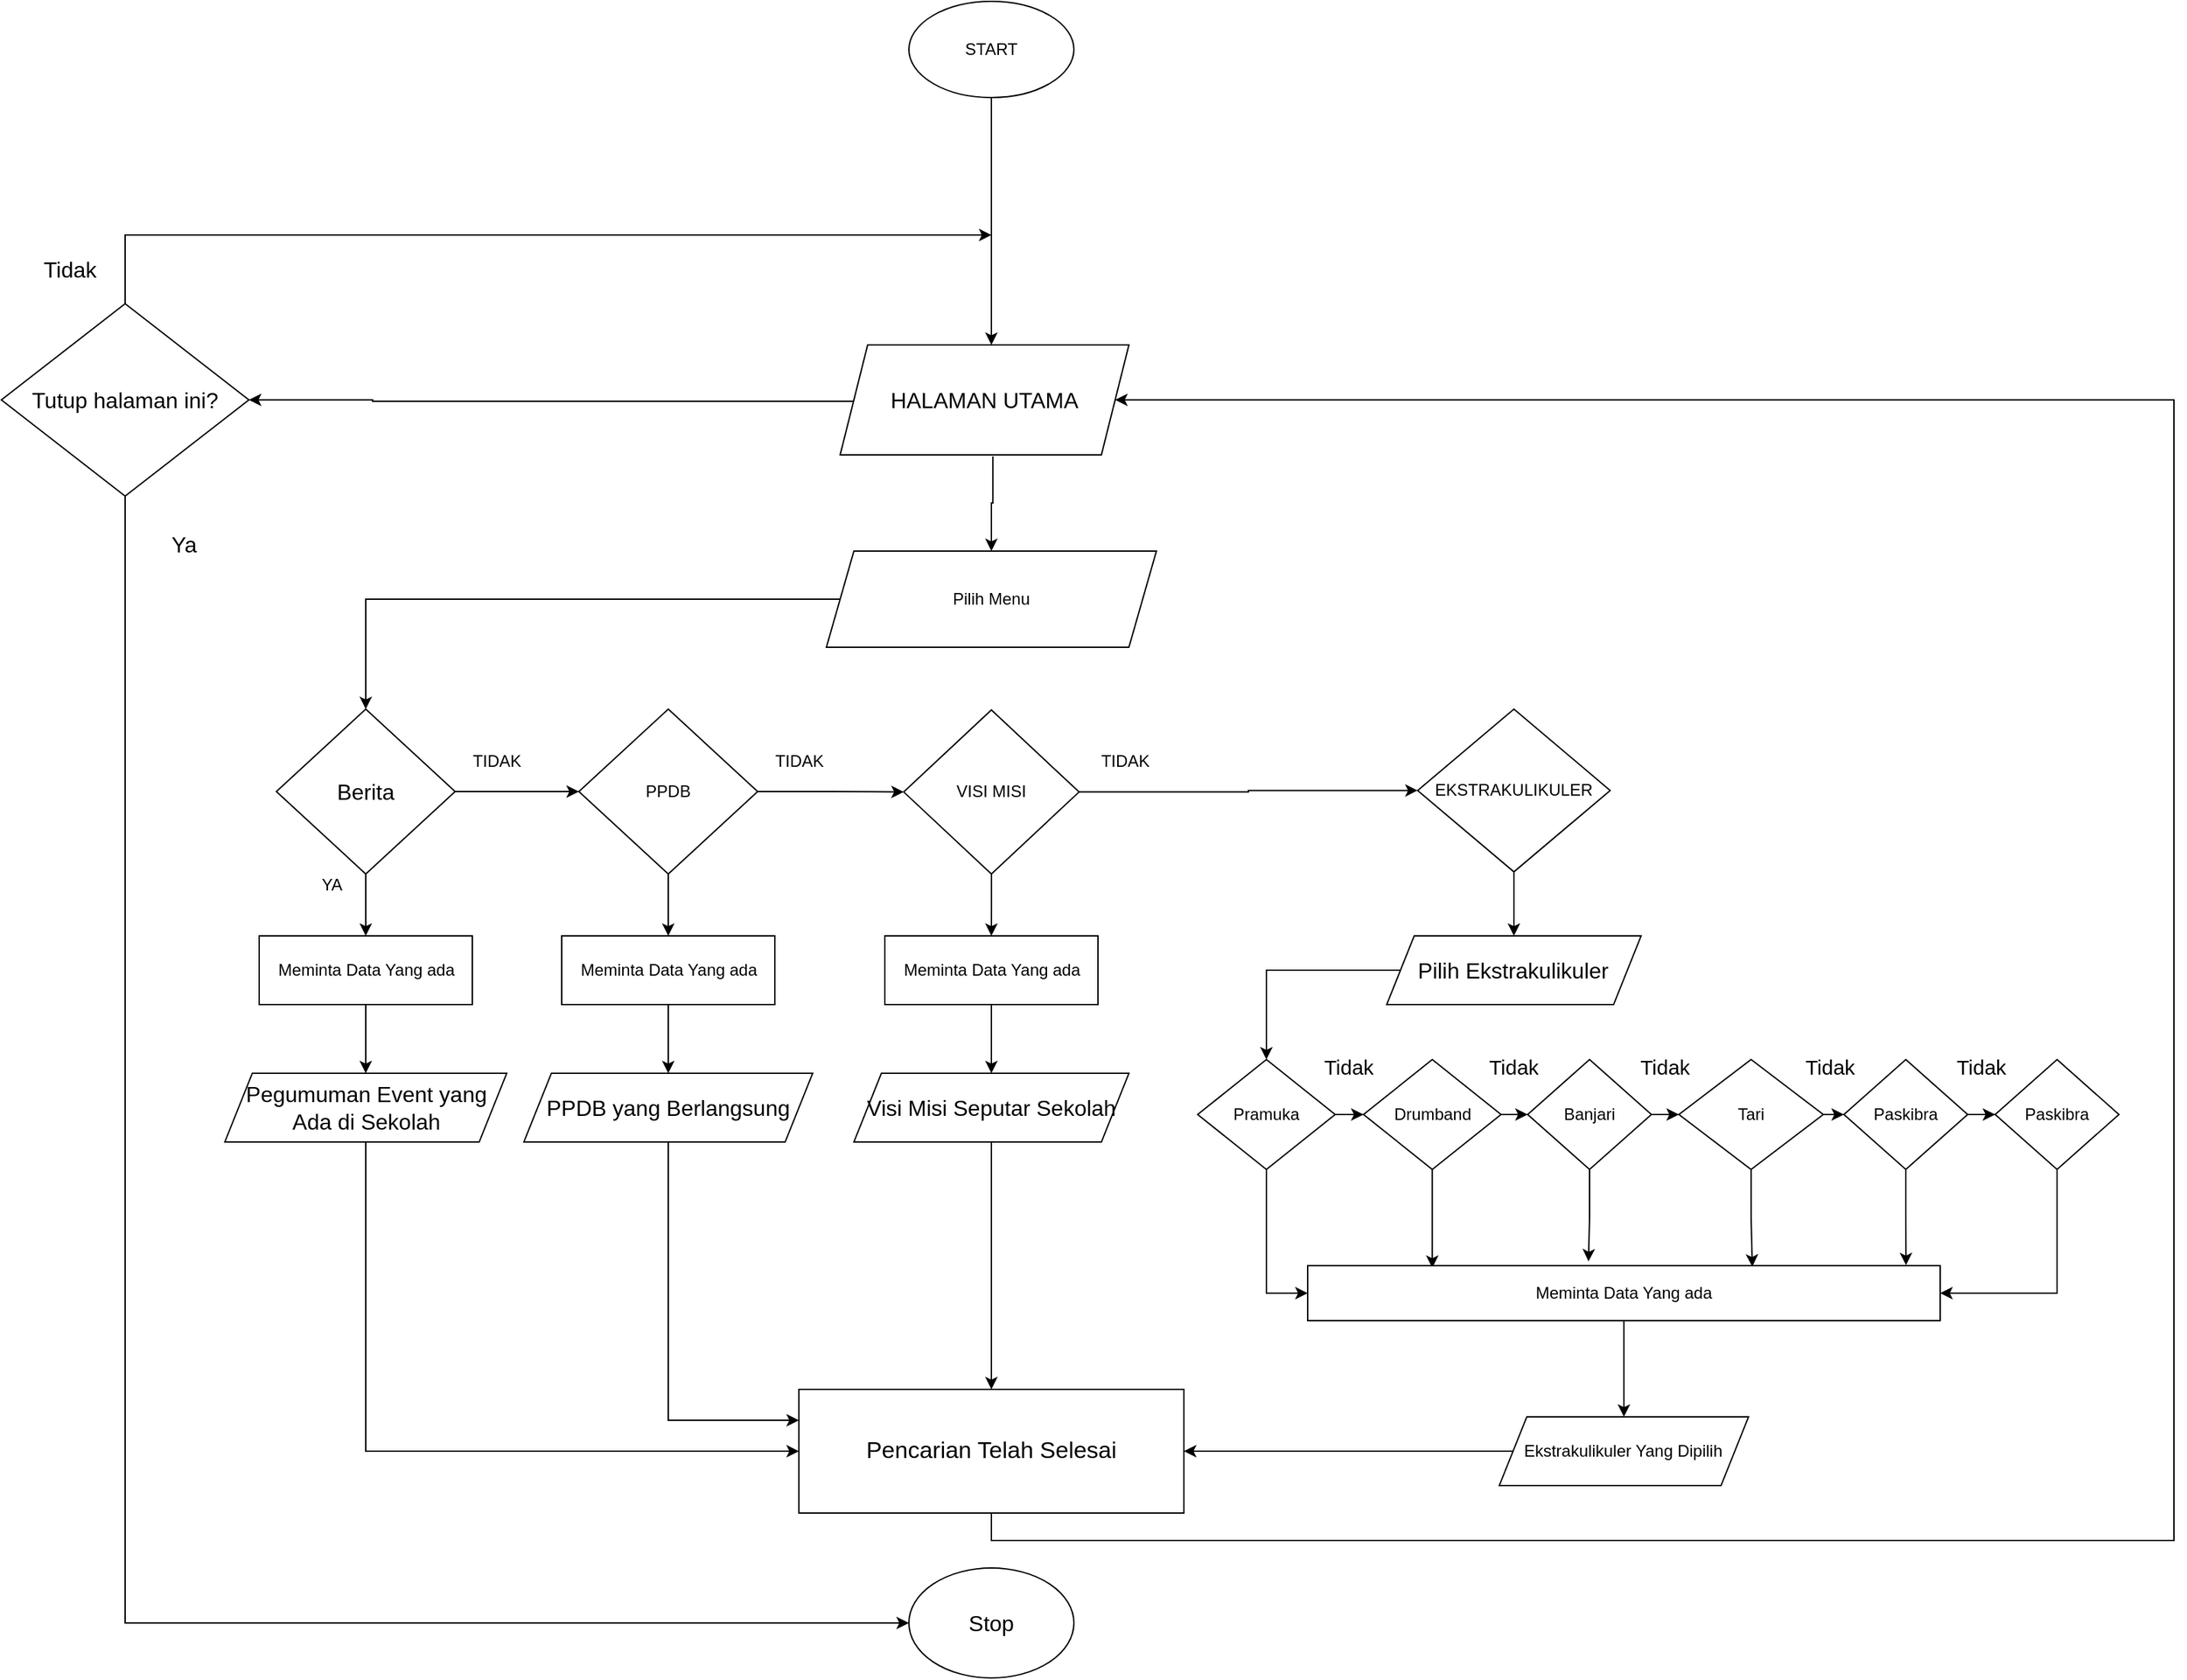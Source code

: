 <mxfile version="26.0.8">
  <diagram name="Halaman-1" id="MWJdhkJCcwb4fm-YtDvc">
    <mxGraphModel dx="2587" dy="940" grid="1" gridSize="10" guides="1" tooltips="1" connect="1" arrows="1" fold="1" page="1" pageScale="1" pageWidth="827" pageHeight="1169" math="0" shadow="0">
      <root>
        <mxCell id="0" />
        <mxCell id="1" parent="0" />
        <mxCell id="vqyy3nJLIrMkkkDFHzRY-2" value="" style="edgeStyle=orthogonalEdgeStyle;rounded=0;orthogonalLoop=1;jettySize=auto;html=1;" edge="1" parent="1" source="vqyy3nJLIrMkkkDFHzRY-3">
          <mxGeometry relative="1" as="geometry">
            <mxPoint x="307" y="880" as="targetPoint" />
          </mxGeometry>
        </mxCell>
        <mxCell id="vqyy3nJLIrMkkkDFHzRY-3" value="START" style="ellipse;whiteSpace=wrap;html=1;" vertex="1" parent="1">
          <mxGeometry x="247" y="630" width="120" height="70" as="geometry" />
        </mxCell>
        <mxCell id="vqyy3nJLIrMkkkDFHzRY-4" value="&lt;font style=&quot;font-size: 16px;&quot;&gt;Stop&lt;/font&gt;" style="ellipse;whiteSpace=wrap;html=1;" vertex="1" parent="1">
          <mxGeometry x="247" y="1770" width="120" height="80" as="geometry" />
        </mxCell>
        <mxCell id="vqyy3nJLIrMkkkDFHzRY-5" style="edgeStyle=orthogonalEdgeStyle;rounded=0;orthogonalLoop=1;jettySize=auto;html=1;entryX=0.5;entryY=0;entryDx=0;entryDy=0;exitX=0.529;exitY=1.014;exitDx=0;exitDy=0;exitPerimeter=0;" edge="1" parent="1" source="vqyy3nJLIrMkkkDFHzRY-44" target="vqyy3nJLIrMkkkDFHzRY-22">
          <mxGeometry relative="1" as="geometry">
            <mxPoint x="307.0" y="1020" as="targetPoint" />
            <mxPoint x="307" y="960" as="sourcePoint" />
          </mxGeometry>
        </mxCell>
        <mxCell id="vqyy3nJLIrMkkkDFHzRY-6" style="edgeStyle=orthogonalEdgeStyle;rounded=0;orthogonalLoop=1;jettySize=auto;html=1;entryX=0;entryY=0.5;entryDx=0;entryDy=0;exitX=0.5;exitY=1;exitDx=0;exitDy=0;" edge="1" parent="1" source="vqyy3nJLIrMkkkDFHzRY-8" target="vqyy3nJLIrMkkkDFHzRY-4">
          <mxGeometry relative="1" as="geometry">
            <Array as="points">
              <mxPoint x="-323" y="1810" />
            </Array>
            <mxPoint x="-583" y="1900" as="sourcePoint" />
            <mxPoint x="-3" y="2480" as="targetPoint" />
          </mxGeometry>
        </mxCell>
        <mxCell id="vqyy3nJLIrMkkkDFHzRY-7" style="edgeStyle=orthogonalEdgeStyle;rounded=0;orthogonalLoop=1;jettySize=auto;html=1;exitX=0.5;exitY=0;exitDx=0;exitDy=0;" edge="1" parent="1" source="vqyy3nJLIrMkkkDFHzRY-8">
          <mxGeometry relative="1" as="geometry">
            <mxPoint x="307" y="800" as="targetPoint" />
            <Array as="points">
              <mxPoint x="-323" y="800" />
            </Array>
          </mxGeometry>
        </mxCell>
        <mxCell id="vqyy3nJLIrMkkkDFHzRY-8" value="&lt;font style=&quot;font-size: 16px;&quot;&gt;Tutup halaman ini?&lt;/font&gt;" style="rhombus;whiteSpace=wrap;html=1;" vertex="1" parent="1">
          <mxGeometry x="-413" y="850" width="180" height="140" as="geometry" />
        </mxCell>
        <mxCell id="vqyy3nJLIrMkkkDFHzRY-9" value="&lt;font style=&quot;font-size: 16px;&quot;&gt;Ya&lt;/font&gt;" style="text;html=1;align=center;verticalAlign=middle;whiteSpace=wrap;rounded=0;" vertex="1" parent="1">
          <mxGeometry x="-310.5" y="1010" width="60" height="30" as="geometry" />
        </mxCell>
        <mxCell id="vqyy3nJLIrMkkkDFHzRY-10" value="&lt;font style=&quot;font-size: 16px;&quot;&gt;Tidak&lt;/font&gt;" style="text;html=1;align=center;verticalAlign=middle;whiteSpace=wrap;rounded=0;" vertex="1" parent="1">
          <mxGeometry x="-393" y="810" width="60" height="30" as="geometry" />
        </mxCell>
        <mxCell id="vqyy3nJLIrMkkkDFHzRY-11" style="edgeStyle=orthogonalEdgeStyle;rounded=0;orthogonalLoop=1;jettySize=auto;html=1;exitX=0.5;exitY=1;exitDx=0;exitDy=0;entryX=0;entryY=0.5;entryDx=0;entryDy=0;" edge="1" parent="1" source="vqyy3nJLIrMkkkDFHzRY-12" target="vqyy3nJLIrMkkkDFHzRY-18">
          <mxGeometry relative="1" as="geometry" />
        </mxCell>
        <mxCell id="vqyy3nJLIrMkkkDFHzRY-12" value="&lt;div&gt;&lt;font style=&quot;font-size: 16px;&quot;&gt;Pegumuman Event yang&lt;/font&gt;&lt;/div&gt;&lt;div&gt;&lt;font style=&quot;font-size: 16px;&quot;&gt;Ada di Sekolah&lt;br&gt;&lt;/font&gt;&lt;/div&gt;" style="shape=parallelogram;perimeter=parallelogramPerimeter;whiteSpace=wrap;html=1;fixedSize=1;" vertex="1" parent="1">
          <mxGeometry x="-250.5" y="1410" width="205" height="50" as="geometry" />
        </mxCell>
        <mxCell id="vqyy3nJLIrMkkkDFHzRY-13" value="&lt;font style=&quot;font-size: 16px;&quot;&gt;PPDB yang Berlangsung&lt;/font&gt;" style="shape=parallelogram;perimeter=parallelogramPerimeter;whiteSpace=wrap;html=1;fixedSize=1;" vertex="1" parent="1">
          <mxGeometry x="-33" y="1410" width="210" height="50" as="geometry" />
        </mxCell>
        <mxCell id="vqyy3nJLIrMkkkDFHzRY-14" style="edgeStyle=orthogonalEdgeStyle;rounded=0;orthogonalLoop=1;jettySize=auto;html=1;exitX=0.5;exitY=1;exitDx=0;exitDy=0;entryX=0.5;entryY=0;entryDx=0;entryDy=0;" edge="1" parent="1" source="vqyy3nJLIrMkkkDFHzRY-15" target="vqyy3nJLIrMkkkDFHzRY-18">
          <mxGeometry relative="1" as="geometry" />
        </mxCell>
        <mxCell id="vqyy3nJLIrMkkkDFHzRY-15" value="&lt;font style=&quot;font-size: 16px;&quot;&gt;Visi Misi Seputar Sekolah&lt;/font&gt;" style="shape=parallelogram;perimeter=parallelogramPerimeter;whiteSpace=wrap;html=1;fixedSize=1;" vertex="1" parent="1">
          <mxGeometry x="207" y="1410" width="200" height="50" as="geometry" />
        </mxCell>
        <mxCell id="vqyy3nJLIrMkkkDFHzRY-16" style="edgeStyle=orthogonalEdgeStyle;rounded=0;orthogonalLoop=1;jettySize=auto;html=1;exitX=0;exitY=0.5;exitDx=0;exitDy=0;entryX=1;entryY=0.5;entryDx=0;entryDy=0;" edge="1" parent="1" source="vqyy3nJLIrMkkkDFHzRY-17" target="vqyy3nJLIrMkkkDFHzRY-18">
          <mxGeometry relative="1" as="geometry">
            <Array as="points">
              <mxPoint x="567" y="1685" />
              <mxPoint x="567" y="1685" />
            </Array>
          </mxGeometry>
        </mxCell>
        <mxCell id="vqyy3nJLIrMkkkDFHzRY-17" value="Ekstrakulikuler Yang Dipilih" style="shape=parallelogram;perimeter=parallelogramPerimeter;whiteSpace=wrap;html=1;fixedSize=1;" vertex="1" parent="1">
          <mxGeometry x="676.38" y="1660" width="181.25" height="50" as="geometry" />
        </mxCell>
        <mxCell id="vqyy3nJLIrMkkkDFHzRY-18" value="&lt;font style=&quot;font-size: 17px;&quot;&gt;Pencarian Telah Selesai&lt;/font&gt;" style="rounded=0;whiteSpace=wrap;html=1;" vertex="1" parent="1">
          <mxGeometry x="167" y="1640" width="280" height="90" as="geometry" />
        </mxCell>
        <mxCell id="vqyy3nJLIrMkkkDFHzRY-19" style="edgeStyle=orthogonalEdgeStyle;rounded=0;orthogonalLoop=1;jettySize=auto;html=1;entryX=0;entryY=0.25;entryDx=0;entryDy=0;" edge="1" parent="1" source="vqyy3nJLIrMkkkDFHzRY-13" target="vqyy3nJLIrMkkkDFHzRY-18">
          <mxGeometry relative="1" as="geometry" />
        </mxCell>
        <mxCell id="vqyy3nJLIrMkkkDFHzRY-20" style="edgeStyle=orthogonalEdgeStyle;rounded=0;orthogonalLoop=1;jettySize=auto;html=1;entryX=1;entryY=0.5;entryDx=0;entryDy=0;" edge="1" parent="1" target="vqyy3nJLIrMkkkDFHzRY-8">
          <mxGeometry relative="1" as="geometry">
            <mxPoint x="217" y="920" as="sourcePoint" />
            <Array as="points">
              <mxPoint x="-143" y="921" />
              <mxPoint x="-233" y="920" />
            </Array>
          </mxGeometry>
        </mxCell>
        <mxCell id="vqyy3nJLIrMkkkDFHzRY-21" style="edgeStyle=orthogonalEdgeStyle;rounded=0;orthogonalLoop=1;jettySize=auto;html=1;exitX=0;exitY=0.5;exitDx=0;exitDy=0;entryX=0.5;entryY=0;entryDx=0;entryDy=0;" edge="1" parent="1" source="vqyy3nJLIrMkkkDFHzRY-22" target="vqyy3nJLIrMkkkDFHzRY-28">
          <mxGeometry relative="1" as="geometry" />
        </mxCell>
        <mxCell id="vqyy3nJLIrMkkkDFHzRY-22" value="Pilih Menu" style="shape=parallelogram;perimeter=parallelogramPerimeter;whiteSpace=wrap;html=1;fixedSize=1;" vertex="1" parent="1">
          <mxGeometry x="187" y="1030" width="240" height="70" as="geometry" />
        </mxCell>
        <mxCell id="vqyy3nJLIrMkkkDFHzRY-23" value="PPDB" style="rhombus;whiteSpace=wrap;html=1;" vertex="1" parent="1">
          <mxGeometry x="7" y="1145" width="130" height="120" as="geometry" />
        </mxCell>
        <mxCell id="vqyy3nJLIrMkkkDFHzRY-24" style="edgeStyle=orthogonalEdgeStyle;rounded=0;orthogonalLoop=1;jettySize=auto;html=1;exitX=0.5;exitY=1;exitDx=0;exitDy=0;entryX=0.5;entryY=0;entryDx=0;entryDy=0;" edge="1" parent="1" source="vqyy3nJLIrMkkkDFHzRY-28" target="vqyy3nJLIrMkkkDFHzRY-43">
          <mxGeometry relative="1" as="geometry" />
        </mxCell>
        <mxCell id="vqyy3nJLIrMkkkDFHzRY-25" style="edgeStyle=orthogonalEdgeStyle;rounded=0;orthogonalLoop=1;jettySize=auto;html=1;exitX=1;exitY=0.5;exitDx=0;exitDy=0;entryX=0;entryY=0.5;entryDx=0;entryDy=0;" edge="1" parent="1" source="vqyy3nJLIrMkkkDFHzRY-27" target="vqyy3nJLIrMkkkDFHzRY-30">
          <mxGeometry relative="1" as="geometry" />
        </mxCell>
        <mxCell id="vqyy3nJLIrMkkkDFHzRY-26" value="" style="edgeStyle=orthogonalEdgeStyle;rounded=0;orthogonalLoop=1;jettySize=auto;html=1;" edge="1" parent="1" source="vqyy3nJLIrMkkkDFHzRY-27" target="vqyy3nJLIrMkkkDFHzRY-37">
          <mxGeometry relative="1" as="geometry" />
        </mxCell>
        <mxCell id="vqyy3nJLIrMkkkDFHzRY-27" value="VISI MISI" style="rhombus;whiteSpace=wrap;html=1;" vertex="1" parent="1">
          <mxGeometry x="243.25" y="1145.62" width="127.5" height="119.38" as="geometry" />
        </mxCell>
        <mxCell id="vqyy3nJLIrMkkkDFHzRY-28" value="&lt;font style=&quot;font-size: 16px;&quot;&gt;Berita&lt;/font&gt;" style="rhombus;whiteSpace=wrap;html=1;" vertex="1" parent="1">
          <mxGeometry x="-213" y="1145" width="130" height="120" as="geometry" />
        </mxCell>
        <mxCell id="vqyy3nJLIrMkkkDFHzRY-29" style="edgeStyle=orthogonalEdgeStyle;rounded=0;orthogonalLoop=1;jettySize=auto;html=1;exitX=0.5;exitY=1;exitDx=0;exitDy=0;entryX=0.5;entryY=0;entryDx=0;entryDy=0;" edge="1" parent="1" source="vqyy3nJLIrMkkkDFHzRY-30" target="vqyy3nJLIrMkkkDFHzRY-46">
          <mxGeometry relative="1" as="geometry" />
        </mxCell>
        <mxCell id="vqyy3nJLIrMkkkDFHzRY-30" value="EKSTRAKULIKULER" style="rhombus;whiteSpace=wrap;html=1;" vertex="1" parent="1">
          <mxGeometry x="617" y="1145" width="140" height="118.44" as="geometry" />
        </mxCell>
        <mxCell id="vqyy3nJLIrMkkkDFHzRY-31" value="TIDAK" style="text;html=1;align=center;verticalAlign=middle;resizable=0;points=[];autosize=1;strokeColor=none;fillColor=none;" vertex="1" parent="1">
          <mxGeometry x="-83" y="1168" width="60" height="30" as="geometry" />
        </mxCell>
        <mxCell id="vqyy3nJLIrMkkkDFHzRY-32" style="edgeStyle=orthogonalEdgeStyle;rounded=0;orthogonalLoop=1;jettySize=auto;html=1;exitX=0.5;exitY=1;exitDx=0;exitDy=0;entryX=0.5;entryY=0;entryDx=0;entryDy=0;" edge="1" parent="1" source="vqyy3nJLIrMkkkDFHzRY-43" target="vqyy3nJLIrMkkkDFHzRY-12">
          <mxGeometry relative="1" as="geometry" />
        </mxCell>
        <mxCell id="vqyy3nJLIrMkkkDFHzRY-33" style="edgeStyle=orthogonalEdgeStyle;rounded=0;orthogonalLoop=1;jettySize=auto;html=1;exitX=0.5;exitY=1;exitDx=0;exitDy=0;entryX=0.5;entryY=0;entryDx=0;entryDy=0;" edge="1" parent="1" source="vqyy3nJLIrMkkkDFHzRY-34" target="vqyy3nJLIrMkkkDFHzRY-13">
          <mxGeometry relative="1" as="geometry" />
        </mxCell>
        <mxCell id="vqyy3nJLIrMkkkDFHzRY-34" value="Meminta Data Yang ada" style="rounded=0;whiteSpace=wrap;html=1;" vertex="1" parent="1">
          <mxGeometry x="-5.5" y="1310" width="155" height="50" as="geometry" />
        </mxCell>
        <mxCell id="vqyy3nJLIrMkkkDFHzRY-35" style="edgeStyle=orthogonalEdgeStyle;rounded=0;orthogonalLoop=1;jettySize=auto;html=1;exitX=1;exitY=0.5;exitDx=0;exitDy=0;entryX=0;entryY=0.5;entryDx=0;entryDy=0;" edge="1" parent="1" source="vqyy3nJLIrMkkkDFHzRY-23" target="vqyy3nJLIrMkkkDFHzRY-27">
          <mxGeometry relative="1" as="geometry" />
        </mxCell>
        <mxCell id="vqyy3nJLIrMkkkDFHzRY-36" style="edgeStyle=orthogonalEdgeStyle;rounded=0;orthogonalLoop=1;jettySize=auto;html=1;exitX=0.5;exitY=1;exitDx=0;exitDy=0;entryX=0.5;entryY=0;entryDx=0;entryDy=0;" edge="1" parent="1" source="vqyy3nJLIrMkkkDFHzRY-37" target="vqyy3nJLIrMkkkDFHzRY-15">
          <mxGeometry relative="1" as="geometry" />
        </mxCell>
        <mxCell id="vqyy3nJLIrMkkkDFHzRY-37" value="Meminta Data Yang ada" style="rounded=0;whiteSpace=wrap;html=1;" vertex="1" parent="1">
          <mxGeometry x="229.5" y="1310" width="155" height="50" as="geometry" />
        </mxCell>
        <mxCell id="vqyy3nJLIrMkkkDFHzRY-38" value="YA" style="text;html=1;align=center;verticalAlign=middle;resizable=0;points=[];autosize=1;strokeColor=none;fillColor=none;" vertex="1" parent="1">
          <mxGeometry x="-193" y="1258" width="40" height="30" as="geometry" />
        </mxCell>
        <mxCell id="vqyy3nJLIrMkkkDFHzRY-39" style="edgeStyle=orthogonalEdgeStyle;rounded=0;orthogonalLoop=1;jettySize=auto;html=1;exitX=1;exitY=0.5;exitDx=0;exitDy=0;entryX=0;entryY=0.5;entryDx=0;entryDy=0;" edge="1" parent="1" source="vqyy3nJLIrMkkkDFHzRY-28" target="vqyy3nJLIrMkkkDFHzRY-23">
          <mxGeometry relative="1" as="geometry" />
        </mxCell>
        <mxCell id="vqyy3nJLIrMkkkDFHzRY-40" value="" style="edgeStyle=orthogonalEdgeStyle;rounded=0;orthogonalLoop=1;jettySize=auto;html=1;" edge="1" parent="1" source="vqyy3nJLIrMkkkDFHzRY-23" target="vqyy3nJLIrMkkkDFHzRY-34">
          <mxGeometry relative="1" as="geometry" />
        </mxCell>
        <mxCell id="vqyy3nJLIrMkkkDFHzRY-41" value="TIDAK" style="text;html=1;align=center;verticalAlign=middle;resizable=0;points=[];autosize=1;strokeColor=none;fillColor=none;" vertex="1" parent="1">
          <mxGeometry x="137" y="1168" width="60" height="30" as="geometry" />
        </mxCell>
        <mxCell id="vqyy3nJLIrMkkkDFHzRY-42" value="TIDAK" style="text;html=1;align=center;verticalAlign=middle;resizable=0;points=[];autosize=1;strokeColor=none;fillColor=none;" vertex="1" parent="1">
          <mxGeometry x="373.88" y="1168" width="60" height="30" as="geometry" />
        </mxCell>
        <mxCell id="vqyy3nJLIrMkkkDFHzRY-43" value="Meminta Data Yang ada" style="rounded=0;whiteSpace=wrap;html=1;" vertex="1" parent="1">
          <mxGeometry x="-225.5" y="1310" width="155" height="50" as="geometry" />
        </mxCell>
        <mxCell id="vqyy3nJLIrMkkkDFHzRY-44" value="&lt;font style=&quot;font-size: 16px;&quot;&gt;HALAMAN UTAMA&lt;/font&gt;" style="shape=parallelogram;perimeter=parallelogramPerimeter;whiteSpace=wrap;html=1;fixedSize=1;" vertex="1" parent="1">
          <mxGeometry x="197" y="880" width="210" height="80" as="geometry" />
        </mxCell>
        <mxCell id="vqyy3nJLIrMkkkDFHzRY-45" style="edgeStyle=orthogonalEdgeStyle;rounded=0;orthogonalLoop=1;jettySize=auto;html=1;exitX=0;exitY=0.5;exitDx=0;exitDy=0;" edge="1" parent="1" source="vqyy3nJLIrMkkkDFHzRY-46" target="vqyy3nJLIrMkkkDFHzRY-49">
          <mxGeometry relative="1" as="geometry" />
        </mxCell>
        <mxCell id="vqyy3nJLIrMkkkDFHzRY-46" value="&lt;font style=&quot;font-size: 16px;&quot;&gt;Pilih Ekstrakulikuler&lt;/font&gt;" style="shape=parallelogram;perimeter=parallelogramPerimeter;whiteSpace=wrap;html=1;fixedSize=1;" vertex="1" parent="1">
          <mxGeometry x="594.5" y="1310" width="184.99" height="50" as="geometry" />
        </mxCell>
        <mxCell id="vqyy3nJLIrMkkkDFHzRY-47" style="edgeStyle=orthogonalEdgeStyle;rounded=0;orthogonalLoop=1;jettySize=auto;html=1;exitX=0.5;exitY=1;exitDx=0;exitDy=0;entryX=0;entryY=0.5;entryDx=0;entryDy=0;" edge="1" parent="1" source="vqyy3nJLIrMkkkDFHzRY-49" target="vqyy3nJLIrMkkkDFHzRY-61">
          <mxGeometry relative="1" as="geometry" />
        </mxCell>
        <mxCell id="vqyy3nJLIrMkkkDFHzRY-48" style="edgeStyle=orthogonalEdgeStyle;rounded=0;orthogonalLoop=1;jettySize=auto;html=1;exitX=1;exitY=0.5;exitDx=0;exitDy=0;entryX=0;entryY=0.5;entryDx=0;entryDy=0;" edge="1" parent="1" source="vqyy3nJLIrMkkkDFHzRY-49" target="vqyy3nJLIrMkkkDFHzRY-57">
          <mxGeometry relative="1" as="geometry" />
        </mxCell>
        <mxCell id="vqyy3nJLIrMkkkDFHzRY-49" value="Pramuka" style="rhombus;whiteSpace=wrap;html=1;" vertex="1" parent="1">
          <mxGeometry x="457" y="1400" width="100" height="80" as="geometry" />
        </mxCell>
        <mxCell id="vqyy3nJLIrMkkkDFHzRY-50" style="edgeStyle=orthogonalEdgeStyle;rounded=0;orthogonalLoop=1;jettySize=auto;html=1;exitX=0.5;exitY=1;exitDx=0;exitDy=0;entryX=0.703;entryY=0.018;entryDx=0;entryDy=0;entryPerimeter=0;" edge="1" parent="1" source="vqyy3nJLIrMkkkDFHzRY-52" target="vqyy3nJLIrMkkkDFHzRY-61">
          <mxGeometry relative="1" as="geometry">
            <mxPoint x="747" y="1560" as="targetPoint" />
          </mxGeometry>
        </mxCell>
        <mxCell id="vqyy3nJLIrMkkkDFHzRY-51" style="edgeStyle=orthogonalEdgeStyle;rounded=0;orthogonalLoop=1;jettySize=auto;html=1;exitX=1;exitY=0.5;exitDx=0;exitDy=0;entryX=0;entryY=0.5;entryDx=0;entryDy=0;" edge="1" parent="1" source="vqyy3nJLIrMkkkDFHzRY-52" target="vqyy3nJLIrMkkkDFHzRY-54">
          <mxGeometry relative="1" as="geometry" />
        </mxCell>
        <mxCell id="vqyy3nJLIrMkkkDFHzRY-52" value="Tari" style="rhombus;whiteSpace=wrap;html=1;" vertex="1" parent="1">
          <mxGeometry x="807" y="1400" width="104.98" height="80" as="geometry" />
        </mxCell>
        <mxCell id="vqyy3nJLIrMkkkDFHzRY-53" value="" style="edgeStyle=orthogonalEdgeStyle;rounded=0;orthogonalLoop=1;jettySize=auto;html=1;" edge="1" parent="1" source="vqyy3nJLIrMkkkDFHzRY-54" target="vqyy3nJLIrMkkkDFHzRY-64">
          <mxGeometry relative="1" as="geometry" />
        </mxCell>
        <mxCell id="vqyy3nJLIrMkkkDFHzRY-54" value="Paskibra" style="rhombus;whiteSpace=wrap;html=1;" vertex="1" parent="1">
          <mxGeometry x="927" y="1400" width="90" height="80" as="geometry" />
        </mxCell>
        <mxCell id="vqyy3nJLIrMkkkDFHzRY-55" style="edgeStyle=orthogonalEdgeStyle;rounded=0;orthogonalLoop=1;jettySize=auto;html=1;exitX=0.5;exitY=1;exitDx=0;exitDy=0;entryX=0.197;entryY=0.04;entryDx=0;entryDy=0;entryPerimeter=0;" edge="1" parent="1" source="vqyy3nJLIrMkkkDFHzRY-57" target="vqyy3nJLIrMkkkDFHzRY-61">
          <mxGeometry relative="1" as="geometry" />
        </mxCell>
        <mxCell id="vqyy3nJLIrMkkkDFHzRY-56" style="edgeStyle=orthogonalEdgeStyle;rounded=0;orthogonalLoop=1;jettySize=auto;html=1;exitX=1;exitY=0.5;exitDx=0;exitDy=0;entryX=0;entryY=0.5;entryDx=0;entryDy=0;" edge="1" parent="1" source="vqyy3nJLIrMkkkDFHzRY-57" target="vqyy3nJLIrMkkkDFHzRY-59">
          <mxGeometry relative="1" as="geometry" />
        </mxCell>
        <mxCell id="vqyy3nJLIrMkkkDFHzRY-57" value="Drumband" style="rhombus;whiteSpace=wrap;html=1;" vertex="1" parent="1">
          <mxGeometry x="577.63" y="1400" width="100" height="80" as="geometry" />
        </mxCell>
        <mxCell id="vqyy3nJLIrMkkkDFHzRY-58" style="edgeStyle=orthogonalEdgeStyle;rounded=0;orthogonalLoop=1;jettySize=auto;html=1;exitX=1;exitY=0.5;exitDx=0;exitDy=0;entryX=0;entryY=0.5;entryDx=0;entryDy=0;" edge="1" parent="1" source="vqyy3nJLIrMkkkDFHzRY-59" target="vqyy3nJLIrMkkkDFHzRY-52">
          <mxGeometry relative="1" as="geometry" />
        </mxCell>
        <mxCell id="vqyy3nJLIrMkkkDFHzRY-59" value="Banjari" style="rhombus;whiteSpace=wrap;html=1;" vertex="1" parent="1">
          <mxGeometry x="697" y="1400" width="90" height="80" as="geometry" />
        </mxCell>
        <mxCell id="vqyy3nJLIrMkkkDFHzRY-60" style="edgeStyle=orthogonalEdgeStyle;rounded=0;orthogonalLoop=1;jettySize=auto;html=1;exitX=0.5;exitY=1;exitDx=0;exitDy=0;entryX=0.5;entryY=0;entryDx=0;entryDy=0;" edge="1" parent="1" source="vqyy3nJLIrMkkkDFHzRY-61" target="vqyy3nJLIrMkkkDFHzRY-17">
          <mxGeometry relative="1" as="geometry" />
        </mxCell>
        <mxCell id="vqyy3nJLIrMkkkDFHzRY-61" value="Meminta Data Yang ada" style="rounded=0;whiteSpace=wrap;html=1;" vertex="1" parent="1">
          <mxGeometry x="537" y="1550" width="460" height="40" as="geometry" />
        </mxCell>
        <mxCell id="vqyy3nJLIrMkkkDFHzRY-62" value="" style="edgeStyle=orthogonalEdgeStyle;rounded=0;orthogonalLoop=1;jettySize=auto;html=1;exitX=0.5;exitY=1;exitDx=0;exitDy=0;entryX=1;entryY=0.5;entryDx=0;entryDy=0;" edge="1" parent="1" source="vqyy3nJLIrMkkkDFHzRY-18" target="vqyy3nJLIrMkkkDFHzRY-44">
          <mxGeometry relative="1" as="geometry">
            <Array as="points">
              <mxPoint x="307" y="1750" />
              <mxPoint x="1167" y="1750" />
              <mxPoint x="1167" y="920" />
            </Array>
            <mxPoint x="307" y="1730" as="sourcePoint" />
            <mxPoint x="397" y="920" as="targetPoint" />
          </mxGeometry>
        </mxCell>
        <mxCell id="vqyy3nJLIrMkkkDFHzRY-63" style="edgeStyle=orthogonalEdgeStyle;rounded=0;orthogonalLoop=1;jettySize=auto;html=1;exitX=0.5;exitY=1;exitDx=0;exitDy=0;entryX=1;entryY=0.5;entryDx=0;entryDy=0;" edge="1" parent="1" source="vqyy3nJLIrMkkkDFHzRY-64" target="vqyy3nJLIrMkkkDFHzRY-61">
          <mxGeometry relative="1" as="geometry" />
        </mxCell>
        <mxCell id="vqyy3nJLIrMkkkDFHzRY-64" value="Paskibra" style="rhombus;whiteSpace=wrap;html=1;" vertex="1" parent="1">
          <mxGeometry x="1037" y="1400" width="90" height="80" as="geometry" />
        </mxCell>
        <mxCell id="vqyy3nJLIrMkkkDFHzRY-65" value="&lt;font style=&quot;font-size: 15px;&quot;&gt;Tidak&lt;/font&gt;" style="text;html=1;align=center;verticalAlign=middle;whiteSpace=wrap;rounded=0;" vertex="1" parent="1">
          <mxGeometry x="537" y="1390" width="60" height="30" as="geometry" />
        </mxCell>
        <mxCell id="vqyy3nJLIrMkkkDFHzRY-66" value="&lt;font style=&quot;font-size: 15px;&quot;&gt;Tidak&lt;/font&gt;" style="text;html=1;align=center;verticalAlign=middle;whiteSpace=wrap;rounded=0;" vertex="1" parent="1">
          <mxGeometry x="657" y="1390" width="60" height="30" as="geometry" />
        </mxCell>
        <mxCell id="vqyy3nJLIrMkkkDFHzRY-67" value="&lt;font style=&quot;font-size: 15px;&quot;&gt;Tidak&lt;/font&gt;" style="text;html=1;align=center;verticalAlign=middle;whiteSpace=wrap;rounded=0;" vertex="1" parent="1">
          <mxGeometry x="767" y="1390" width="60" height="30" as="geometry" />
        </mxCell>
        <mxCell id="vqyy3nJLIrMkkkDFHzRY-68" value="&lt;font style=&quot;font-size: 15px;&quot;&gt;Tidak&lt;/font&gt;" style="text;html=1;align=center;verticalAlign=middle;whiteSpace=wrap;rounded=0;" vertex="1" parent="1">
          <mxGeometry x="887" y="1390" width="60" height="30" as="geometry" />
        </mxCell>
        <mxCell id="vqyy3nJLIrMkkkDFHzRY-69" style="edgeStyle=orthogonalEdgeStyle;rounded=0;orthogonalLoop=1;jettySize=auto;html=1;exitX=0.5;exitY=1;exitDx=0;exitDy=0;entryX=0.444;entryY=-0.078;entryDx=0;entryDy=0;entryPerimeter=0;" edge="1" parent="1" source="vqyy3nJLIrMkkkDFHzRY-59" target="vqyy3nJLIrMkkkDFHzRY-61">
          <mxGeometry relative="1" as="geometry" />
        </mxCell>
        <mxCell id="vqyy3nJLIrMkkkDFHzRY-70" value="&lt;font style=&quot;font-size: 15px;&quot;&gt;Tidak&lt;/font&gt;" style="text;html=1;align=center;verticalAlign=middle;whiteSpace=wrap;rounded=0;" vertex="1" parent="1">
          <mxGeometry x="997" y="1390" width="60" height="30" as="geometry" />
        </mxCell>
        <mxCell id="vqyy3nJLIrMkkkDFHzRY-71" style="edgeStyle=orthogonalEdgeStyle;rounded=0;orthogonalLoop=1;jettySize=auto;html=1;entryX=0.946;entryY=-0.008;entryDx=0;entryDy=0;entryPerimeter=0;" edge="1" parent="1" source="vqyy3nJLIrMkkkDFHzRY-54" target="vqyy3nJLIrMkkkDFHzRY-61">
          <mxGeometry relative="1" as="geometry" />
        </mxCell>
      </root>
    </mxGraphModel>
  </diagram>
</mxfile>
